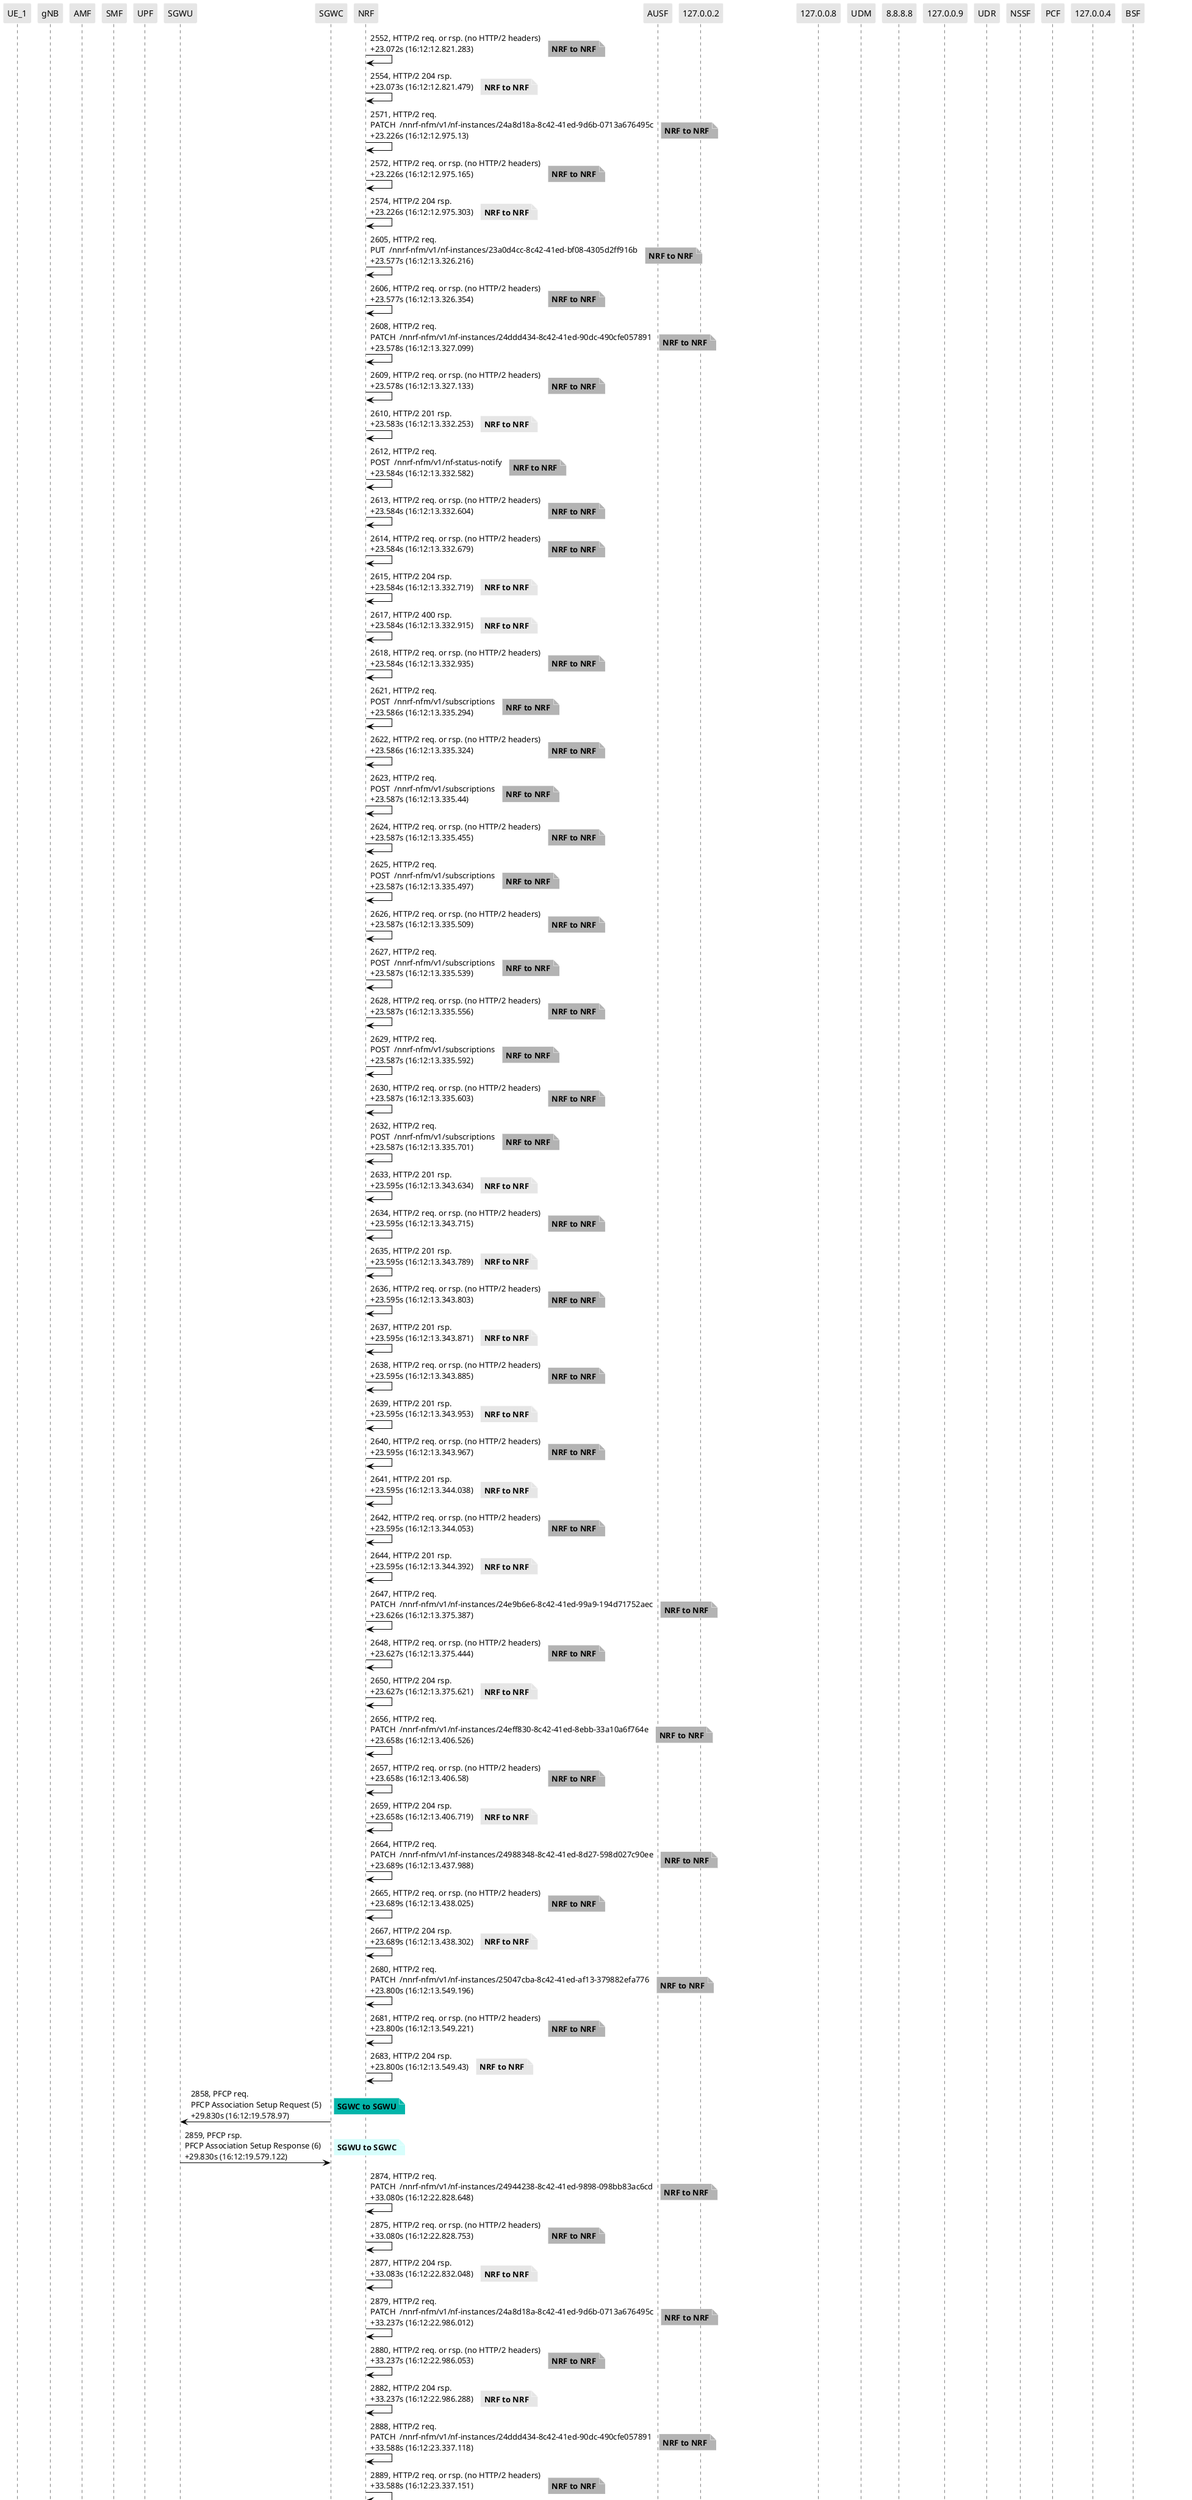 @startuml
skinparam shadowing false
skinparam NoteBorderColor white
skinparam sequence {
    ArrowColor black
    LifeLineBorderColor black
    LifeLineBackgroundColor black
    ParticipantBorderColor white
    ParticipantBackgroundColor #e6e6e6
}
participant "UE_1"
participant "gNB"
participant "AMF"
participant "SMF"
participant "UPF"
participant "SGWU"
participant "SGWC"
participant "NRF"
participant "AUSF"
participant "127.0.0.2"
participant "127.0.0.8"
participant "UDM"
participant "8.8.8.8"
participant "127.0.0.9"
participant "UDR"
participant "NSSF"
participant "PCF"
participant "127.0.0.4"
participant "BSF"

"NRF" -> "NRF": 2552, HTTP/2 req. or rsp. (no HTTP/2 headers)\n+23.072s (16:12:12.821.283)

note right #b3b3b3
**NRF to NRF**
end note

"NRF" -> "NRF": 2554, HTTP/2 204 rsp.\n+23.073s (16:12:12.821.479)

note right #e6e6e6
**NRF to NRF**
end note

"NRF" -> "NRF": 2571, HTTP/2 req.\nPATCH  /nnrf-nfm/v1/nf-instances/24a8d18a-8c42-41ed-9d6b-0713a676495c\n+23.226s (16:12:12.975.13)

note right #b3b3b3
**NRF to NRF**
end note

"NRF" -> "NRF": 2572, HTTP/2 req. or rsp. (no HTTP/2 headers)\n+23.226s (16:12:12.975.165)

note right #b3b3b3
**NRF to NRF**
end note

"NRF" -> "NRF": 2574, HTTP/2 204 rsp.\n+23.226s (16:12:12.975.303)

note right #e6e6e6
**NRF to NRF**
end note

"NRF" -> "NRF": 2605, HTTP/2 req.\nPUT  /nnrf-nfm/v1/nf-instances/23a0d4cc-8c42-41ed-bf08-4305d2ff916b\n+23.577s (16:12:13.326.216)

note right #b3b3b3
**NRF to NRF**
end note

"NRF" -> "NRF": 2606, HTTP/2 req. or rsp. (no HTTP/2 headers)\n+23.577s (16:12:13.326.354)

note right #b3b3b3
**NRF to NRF**
end note

"NRF" -> "NRF": 2608, HTTP/2 req.\nPATCH  /nnrf-nfm/v1/nf-instances/24ddd434-8c42-41ed-90dc-490cfe057891\n+23.578s (16:12:13.327.099)

note right #b3b3b3
**NRF to NRF**
end note

"NRF" -> "NRF": 2609, HTTP/2 req. or rsp. (no HTTP/2 headers)\n+23.578s (16:12:13.327.133)

note right #b3b3b3
**NRF to NRF**
end note

"NRF" -> "NRF": 2610, HTTP/2 201 rsp.\n+23.583s (16:12:13.332.253)

note right #e6e6e6
**NRF to NRF**
end note

"NRF" -> "NRF": 2612, HTTP/2 req.\nPOST  /nnrf-nfm/v1/nf-status-notify\n+23.584s (16:12:13.332.582)

note right #b3b3b3
**NRF to NRF**
end note

"NRF" -> "NRF": 2613, HTTP/2 req. or rsp. (no HTTP/2 headers)\n+23.584s (16:12:13.332.604)

note right #b3b3b3
**NRF to NRF**
end note

"NRF" -> "NRF": 2614, HTTP/2 req. or rsp. (no HTTP/2 headers)\n+23.584s (16:12:13.332.679)

note right #b3b3b3
**NRF to NRF**
end note

"NRF" -> "NRF": 2615, HTTP/2 204 rsp.\n+23.584s (16:12:13.332.719)

note right #e6e6e6
**NRF to NRF**
end note

"NRF" -> "NRF": 2617, HTTP/2 400 rsp.\n+23.584s (16:12:13.332.915)

note right #e6e6e6
**NRF to NRF**
end note

"NRF" -> "NRF": 2618, HTTP/2 req. or rsp. (no HTTP/2 headers)\n+23.584s (16:12:13.332.935)

note right #b3b3b3
**NRF to NRF**
end note

"NRF" -> "NRF": 2621, HTTP/2 req.\nPOST  /nnrf-nfm/v1/subscriptions\n+23.586s (16:12:13.335.294)

note right #b3b3b3
**NRF to NRF**
end note

"NRF" -> "NRF": 2622, HTTP/2 req. or rsp. (no HTTP/2 headers)\n+23.586s (16:12:13.335.324)

note right #b3b3b3
**NRF to NRF**
end note

"NRF" -> "NRF": 2623, HTTP/2 req.\nPOST  /nnrf-nfm/v1/subscriptions\n+23.587s (16:12:13.335.44)

note right #b3b3b3
**NRF to NRF**
end note

"NRF" -> "NRF": 2624, HTTP/2 req. or rsp. (no HTTP/2 headers)\n+23.587s (16:12:13.335.455)

note right #b3b3b3
**NRF to NRF**
end note

"NRF" -> "NRF": 2625, HTTP/2 req.\nPOST  /nnrf-nfm/v1/subscriptions\n+23.587s (16:12:13.335.497)

note right #b3b3b3
**NRF to NRF**
end note

"NRF" -> "NRF": 2626, HTTP/2 req. or rsp. (no HTTP/2 headers)\n+23.587s (16:12:13.335.509)

note right #b3b3b3
**NRF to NRF**
end note

"NRF" -> "NRF": 2627, HTTP/2 req.\nPOST  /nnrf-nfm/v1/subscriptions\n+23.587s (16:12:13.335.539)

note right #b3b3b3
**NRF to NRF**
end note

"NRF" -> "NRF": 2628, HTTP/2 req. or rsp. (no HTTP/2 headers)\n+23.587s (16:12:13.335.556)

note right #b3b3b3
**NRF to NRF**
end note

"NRF" -> "NRF": 2629, HTTP/2 req.\nPOST  /nnrf-nfm/v1/subscriptions\n+23.587s (16:12:13.335.592)

note right #b3b3b3
**NRF to NRF**
end note

"NRF" -> "NRF": 2630, HTTP/2 req. or rsp. (no HTTP/2 headers)\n+23.587s (16:12:13.335.603)

note right #b3b3b3
**NRF to NRF**
end note

"NRF" -> "NRF": 2632, HTTP/2 req.\nPOST  /nnrf-nfm/v1/subscriptions\n+23.587s (16:12:13.335.701)

note right #b3b3b3
**NRF to NRF**
end note

"NRF" -> "NRF": 2633, HTTP/2 201 rsp.\n+23.595s (16:12:13.343.634)

note right #e6e6e6
**NRF to NRF**
end note

"NRF" -> "NRF": 2634, HTTP/2 req. or rsp. (no HTTP/2 headers)\n+23.595s (16:12:13.343.715)

note right #b3b3b3
**NRF to NRF**
end note

"NRF" -> "NRF": 2635, HTTP/2 201 rsp.\n+23.595s (16:12:13.343.789)

note right #e6e6e6
**NRF to NRF**
end note

"NRF" -> "NRF": 2636, HTTP/2 req. or rsp. (no HTTP/2 headers)\n+23.595s (16:12:13.343.803)

note right #b3b3b3
**NRF to NRF**
end note

"NRF" -> "NRF": 2637, HTTP/2 201 rsp.\n+23.595s (16:12:13.343.871)

note right #e6e6e6
**NRF to NRF**
end note

"NRF" -> "NRF": 2638, HTTP/2 req. or rsp. (no HTTP/2 headers)\n+23.595s (16:12:13.343.885)

note right #b3b3b3
**NRF to NRF**
end note

"NRF" -> "NRF": 2639, HTTP/2 201 rsp.\n+23.595s (16:12:13.343.953)

note right #e6e6e6
**NRF to NRF**
end note

"NRF" -> "NRF": 2640, HTTP/2 req. or rsp. (no HTTP/2 headers)\n+23.595s (16:12:13.343.967)

note right #b3b3b3
**NRF to NRF**
end note

"NRF" -> "NRF": 2641, HTTP/2 201 rsp.\n+23.595s (16:12:13.344.038)

note right #e6e6e6
**NRF to NRF**
end note

"NRF" -> "NRF": 2642, HTTP/2 req. or rsp. (no HTTP/2 headers)\n+23.595s (16:12:13.344.053)

note right #b3b3b3
**NRF to NRF**
end note

"NRF" -> "NRF": 2644, HTTP/2 201 rsp.\n+23.595s (16:12:13.344.392)

note right #e6e6e6
**NRF to NRF**
end note

"NRF" -> "NRF": 2647, HTTP/2 req.\nPATCH  /nnrf-nfm/v1/nf-instances/24e9b6e6-8c42-41ed-99a9-194d71752aec\n+23.626s (16:12:13.375.387)

note right #b3b3b3
**NRF to NRF**
end note

"NRF" -> "NRF": 2648, HTTP/2 req. or rsp. (no HTTP/2 headers)\n+23.627s (16:12:13.375.444)

note right #b3b3b3
**NRF to NRF**
end note

"NRF" -> "NRF": 2650, HTTP/2 204 rsp.\n+23.627s (16:12:13.375.621)

note right #e6e6e6
**NRF to NRF**
end note

"NRF" -> "NRF": 2656, HTTP/2 req.\nPATCH  /nnrf-nfm/v1/nf-instances/24eff830-8c42-41ed-8ebb-33a10a6f764e\n+23.658s (16:12:13.406.526)

note right #b3b3b3
**NRF to NRF**
end note

"NRF" -> "NRF": 2657, HTTP/2 req. or rsp. (no HTTP/2 headers)\n+23.658s (16:12:13.406.58)

note right #b3b3b3
**NRF to NRF**
end note

"NRF" -> "NRF": 2659, HTTP/2 204 rsp.\n+23.658s (16:12:13.406.719)

note right #e6e6e6
**NRF to NRF**
end note

"NRF" -> "NRF": 2664, HTTP/2 req.\nPATCH  /nnrf-nfm/v1/nf-instances/24988348-8c42-41ed-8d27-598d027c90ee\n+23.689s (16:12:13.437.988)

note right #b3b3b3
**NRF to NRF**
end note

"NRF" -> "NRF": 2665, HTTP/2 req. or rsp. (no HTTP/2 headers)\n+23.689s (16:12:13.438.025)

note right #b3b3b3
**NRF to NRF**
end note

"NRF" -> "NRF": 2667, HTTP/2 204 rsp.\n+23.689s (16:12:13.438.302)

note right #e6e6e6
**NRF to NRF**
end note

"NRF" -> "NRF": 2680, HTTP/2 req.\nPATCH  /nnrf-nfm/v1/nf-instances/25047cba-8c42-41ed-af13-379882efa776\n+23.800s (16:12:13.549.196)

note right #b3b3b3
**NRF to NRF**
end note

"NRF" -> "NRF": 2681, HTTP/2 req. or rsp. (no HTTP/2 headers)\n+23.800s (16:12:13.549.221)

note right #b3b3b3
**NRF to NRF**
end note

"NRF" -> "NRF": 2683, HTTP/2 204 rsp.\n+23.800s (16:12:13.549.43)

note right #e6e6e6
**NRF to NRF**
end note

"SGWC" -> "SGWU": 2858, PFCP req.\nPFCP Association Setup Request (5)\n+29.830s (16:12:19.578.97)

note right #03B5AA
**SGWC to SGWU**
end note

"SGWU" -> "SGWC": 2859, PFCP rsp.\nPFCP Association Setup Response (6)\n+29.830s (16:12:19.579.122)

note right #D7FEFC
**SGWU to SGWC**
end note

"NRF" -> "NRF": 2874, HTTP/2 req.\nPATCH  /nnrf-nfm/v1/nf-instances/24944238-8c42-41ed-9898-098bb83ac6cd\n+33.080s (16:12:22.828.648)

note right #b3b3b3
**NRF to NRF**
end note

"NRF" -> "NRF": 2875, HTTP/2 req. or rsp. (no HTTP/2 headers)\n+33.080s (16:12:22.828.753)

note right #b3b3b3
**NRF to NRF**
end note

"NRF" -> "NRF": 2877, HTTP/2 204 rsp.\n+33.083s (16:12:22.832.048)

note right #e6e6e6
**NRF to NRF**
end note

"NRF" -> "NRF": 2879, HTTP/2 req.\nPATCH  /nnrf-nfm/v1/nf-instances/24a8d18a-8c42-41ed-9d6b-0713a676495c\n+33.237s (16:12:22.986.012)

note right #b3b3b3
**NRF to NRF**
end note

"NRF" -> "NRF": 2880, HTTP/2 req. or rsp. (no HTTP/2 headers)\n+33.237s (16:12:22.986.053)

note right #b3b3b3
**NRF to NRF**
end note

"NRF" -> "NRF": 2882, HTTP/2 204 rsp.\n+33.237s (16:12:22.986.288)

note right #e6e6e6
**NRF to NRF**
end note

"NRF" -> "NRF": 2888, HTTP/2 req.\nPATCH  /nnrf-nfm/v1/nf-instances/24ddd434-8c42-41ed-90dc-490cfe057891\n+33.588s (16:12:23.337.118)

note right #b3b3b3
**NRF to NRF**
end note

"NRF" -> "NRF": 2889, HTTP/2 req. or rsp. (no HTTP/2 headers)\n+33.588s (16:12:23.337.151)

note right #b3b3b3
**NRF to NRF**
end note

"NRF" -> "NRF": 2891, HTTP/2 204 rsp.\n+33.588s (16:12:23.337.361)

note right #e6e6e6
**NRF to NRF**
end note

"NRF" -> "NRF": 2893, HTTP/2 req.\nPATCH  /nnrf-nfm/v1/nf-instances/23a0d4cc-8c42-41ed-bf08-4305d2ff916b\n+33.592s (16:12:23.340.572)

note right #b3b3b3
**NRF to NRF**
end note

"NRF" -> "NRF": 2894, HTTP/2 req. or rsp. (no HTTP/2 headers)\n+33.592s (16:12:23.340.622)

note right #b3b3b3
**NRF to NRF**
end note

"NRF" -> "NRF": 2896, HTTP/2 204 rsp.\n+33.592s (16:12:23.340.78)

note right #e6e6e6
**NRF to NRF**
end note

"NRF" -> "NRF": 2898, HTTP/2 req.\nPATCH  /nnrf-nfm/v1/nf-instances/24e9b6e6-8c42-41ed-99a9-194d71752aec\n+33.636s (16:12:23.384.538)

note right #b3b3b3
**NRF to NRF**
end note

"NRF" -> "NRF": 2899, HTTP/2 req. or rsp. (no HTTP/2 headers)\n+33.636s (16:12:23.384.572)

note right #b3b3b3
**NRF to NRF**
end note

"NRF" -> "NRF": 2901, HTTP/2 204 rsp.\n+33.636s (16:12:23.384.809)

note right #e6e6e6
**NRF to NRF**
end note

"NRF" -> "NRF": 2903, HTTP/2 req.\nPATCH  /nnrf-nfm/v1/nf-instances/24eff830-8c42-41ed-8ebb-33a10a6f764e\n+33.668s (16:12:23.416.831)

note right #b3b3b3
**NRF to NRF**
end note

"NRF" -> "NRF": 2904, HTTP/2 req. or rsp. (no HTTP/2 headers)\n+33.668s (16:12:23.416.869)

note right #b3b3b3
**NRF to NRF**
end note

"NRF" -> "NRF": 2906, HTTP/2 204 rsp.\n+33.668s (16:12:23.417.157)

note right #e6e6e6
**NRF to NRF**
end note

"NRF" -> "NRF": 2908, HTTP/2 req.\nPATCH  /nnrf-nfm/v1/nf-instances/24988348-8c42-41ed-8d27-598d027c90ee\n+33.691s (16:12:23.440.289)

note right #b3b3b3
**NRF to NRF**
end note

"NRF" -> "NRF": 2909, HTTP/2 req. or rsp. (no HTTP/2 headers)\n+33.691s (16:12:23.440.34)

note right #b3b3b3
**NRF to NRF**
end note

"NRF" -> "NRF": 2911, HTTP/2 204 rsp.\n+33.692s (16:12:23.441.003)

note right #e6e6e6
**NRF to NRF**
end note

"NRF" -> "NRF": 2914, HTTP/2 req.\nPATCH  /nnrf-nfm/v1/nf-instances/25047cba-8c42-41ed-af13-379882efa776\n+33.808s (16:12:23.556.491)

note right #b3b3b3
**NRF to NRF**
end note

"NRF" -> "NRF": 2915, HTTP/2 req. or rsp. (no HTTP/2 headers)\n+33.808s (16:12:23.556.523)

note right #b3b3b3
**NRF to NRF**
end note

"NRF" -> "NRF": 2917, HTTP/2 204 rsp.\n+33.808s (16:12:23.556.658)

note right #e6e6e6
**NRF to NRF**
end note

"127.0.0.2" -> "127.0.0.8": 3136, \n+41.354s (16:12:31.102.906)

note right
**127.0.0.2 to 127.0.0.8**
end note

"127.0.0.8" -> "127.0.0.2": 3137, \n+41.382s (16:12:31.130.735)

note right
**127.0.0.8 to 127.0.0.2**
end note

"NRF" -> "NRF": 3253, HTTP/2 req.\nPATCH  /nnrf-nfm/v1/nf-instances/24944238-8c42-41ed-9898-098bb83ac6cd\n+43.090s (16:12:32.839.375)

note right #b3b3b3
**NRF to NRF**
end note

"NRF" -> "NRF": 3254, HTTP/2 req. or rsp. (no HTTP/2 headers)\n+43.091s (16:12:32.839.735)

note right #b3b3b3
**NRF to NRF**
end note

"NRF" -> "NRF": 3256, HTTP/2 204 rsp.\n+43.091s (16:12:32.839.838)

note right #e6e6e6
**NRF to NRF**
end note

"127.0.0.9" -> "127.0.0.4": 3261, \n+43.129s (16:12:32.877.746)

note right
**127.0.0.9 to 127.0.0.4**
end note

"127.0.0.4" -> "127.0.0.9": 3262, \n+43.134s (16:12:32.882.695)

note right
**127.0.0.4 to 127.0.0.9**
end note

"NRF" -> "NRF": 3264, HTTP/2 req.\nPATCH  /nnrf-nfm/v1/nf-instances/24a8d18a-8c42-41ed-9d6b-0713a676495c\n+43.249s (16:12:32.998.182)

note right #b3b3b3
**NRF to NRF**
end note

"NRF" -> "NRF": 3265, HTTP/2 req. or rsp. (no HTTP/2 headers)\n+43.249s (16:12:32.998.219)

note right #b3b3b3
**NRF to NRF**
end note

"NRF" -> "NRF": 3267, HTTP/2 204 rsp.\n+43.249s (16:12:32.998.358)

note right #e6e6e6
**NRF to NRF**
end note

"NRF" -> "NRF": 3278, HTTP/2 req.\nPATCH  /nnrf-nfm/v1/nf-instances/24ddd434-8c42-41ed-90dc-490cfe057891\n+43.596s (16:12:33.345.233)

note right #b3b3b3
**NRF to NRF**
end note

"NRF" -> "NRF": 3279, HTTP/2 req. or rsp. (no HTTP/2 headers)\n+43.596s (16:12:33.345.257)

note right #b3b3b3
**NRF to NRF**
end note

"NRF" -> "NRF": 3281, HTTP/2 204 rsp.\n+43.597s (16:12:33.345.634)

note right #e6e6e6
**NRF to NRF**
end note

"NRF" -> "NRF": 3283, HTTP/2 req.\nPATCH  /nnrf-nfm/v1/nf-instances/23a0d4cc-8c42-41ed-bf08-4305d2ff916b\n+43.605s (16:12:33.354.412)

note right #b3b3b3
**NRF to NRF**
end note

"NRF" -> "NRF": 3284, HTTP/2 req. or rsp. (no HTTP/2 headers)\n+43.606s (16:12:33.354.463)

note right #b3b3b3
**NRF to NRF**
end note

"NRF" -> "NRF": 3286, HTTP/2 204 rsp.\n+43.606s (16:12:33.355.048)

note right #e6e6e6
**NRF to NRF**
end note

"NRF" -> "NRF": 3288, HTTP/2 req.\nPATCH  /nnrf-nfm/v1/nf-instances/24e9b6e6-8c42-41ed-99a9-194d71752aec\n+43.650s (16:12:33.398.63)

note right #b3b3b3
**NRF to NRF**
end note

"NRF" -> "NRF": 3289, HTTP/2 req. or rsp. (no HTTP/2 headers)\n+43.650s (16:12:33.398.729)

note right #b3b3b3
**NRF to NRF**
end note

"NRF" -> "NRF": 3291, HTTP/2 204 rsp.\n+43.650s (16:12:33.399.199)

note right #e6e6e6
**NRF to NRF**
end note

"NRF" -> "NRF": 3293, HTTP/2 req.\nPATCH  /nnrf-nfm/v1/nf-instances/24eff830-8c42-41ed-8ebb-33a10a6f764e\n+43.676s (16:12:33.424.738)

note right #b3b3b3
**NRF to NRF**
end note

"NRF" -> "NRF": 3294, HTTP/2 req. or rsp. (no HTTP/2 headers)\n+43.676s (16:12:33.424.791)

note right #b3b3b3
**NRF to NRF**
end note

"NRF" -> "NRF": 3296, HTTP/2 204 rsp.\n+43.676s (16:12:33.425.009)

note right #e6e6e6
**NRF to NRF**
end note

"NRF" -> "NRF": 3298, HTTP/2 req.\nPATCH  /nnrf-nfm/v1/nf-instances/24988348-8c42-41ed-8d27-598d027c90ee\n+43.697s (16:12:33.445.827)

note right #b3b3b3
**NRF to NRF**
end note

"NRF" -> "NRF": 3299, HTTP/2 req. or rsp. (no HTTP/2 headers)\n+43.697s (16:12:33.445.902)

note right #b3b3b3
**NRF to NRF**
end note

@enduml
